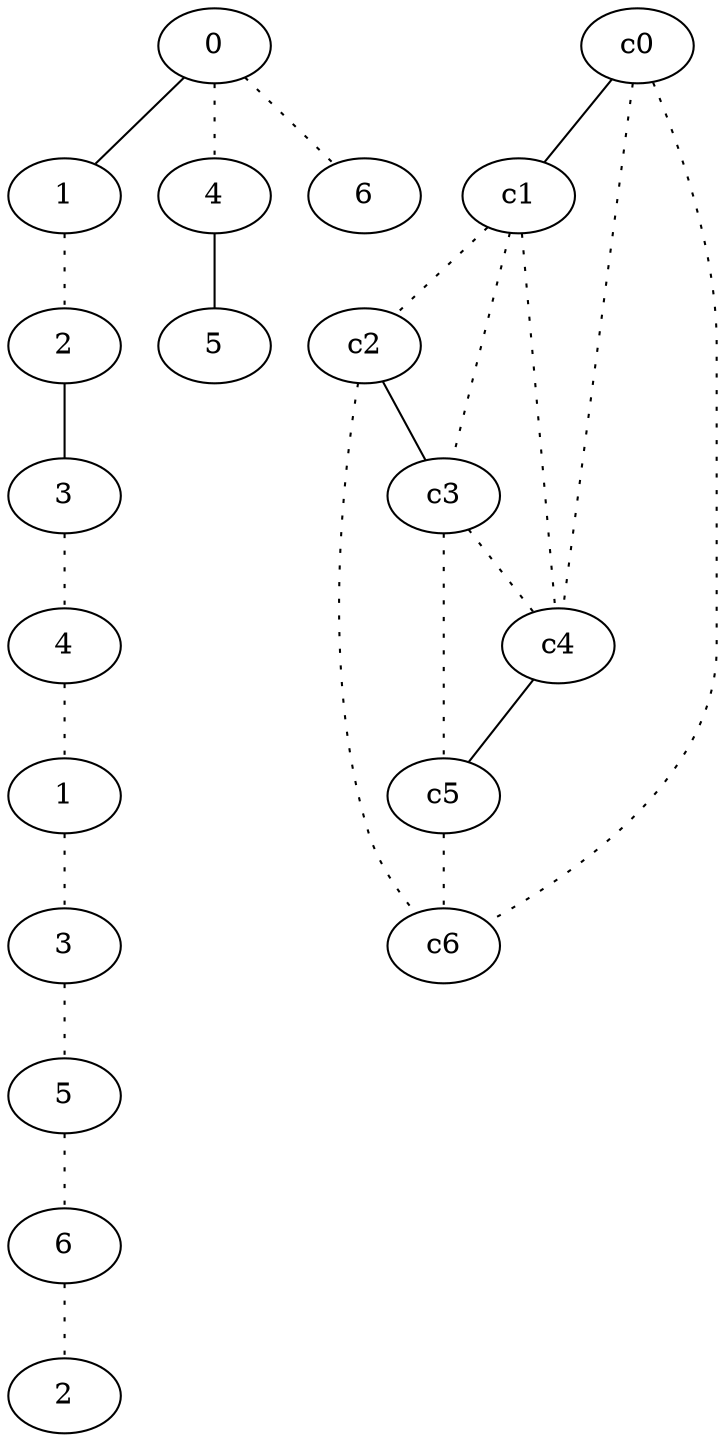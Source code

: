 graph {
a0[label=0];
a1[label=1];
a2[label=2];
a3[label=3];
a4[label=4];
a5[label=1];
a6[label=3];
a7[label=5];
a8[label=6];
a9[label=2];
a10[label=4];
a11[label=5];
a12[label=6];
a0 -- a1;
a0 -- a10 [style=dotted];
a0 -- a12 [style=dotted];
a1 -- a2 [style=dotted];
a2 -- a3;
a3 -- a4 [style=dotted];
a4 -- a5 [style=dotted];
a5 -- a6 [style=dotted];
a6 -- a7 [style=dotted];
a7 -- a8 [style=dotted];
a8 -- a9 [style=dotted];
a10 -- a11;
c0 -- c1;
c0 -- c4 [style=dotted];
c0 -- c6 [style=dotted];
c1 -- c2 [style=dotted];
c1 -- c3 [style=dotted];
c1 -- c4 [style=dotted];
c2 -- c3;
c2 -- c6 [style=dotted];
c3 -- c4 [style=dotted];
c3 -- c5 [style=dotted];
c4 -- c5;
c5 -- c6 [style=dotted];
}
